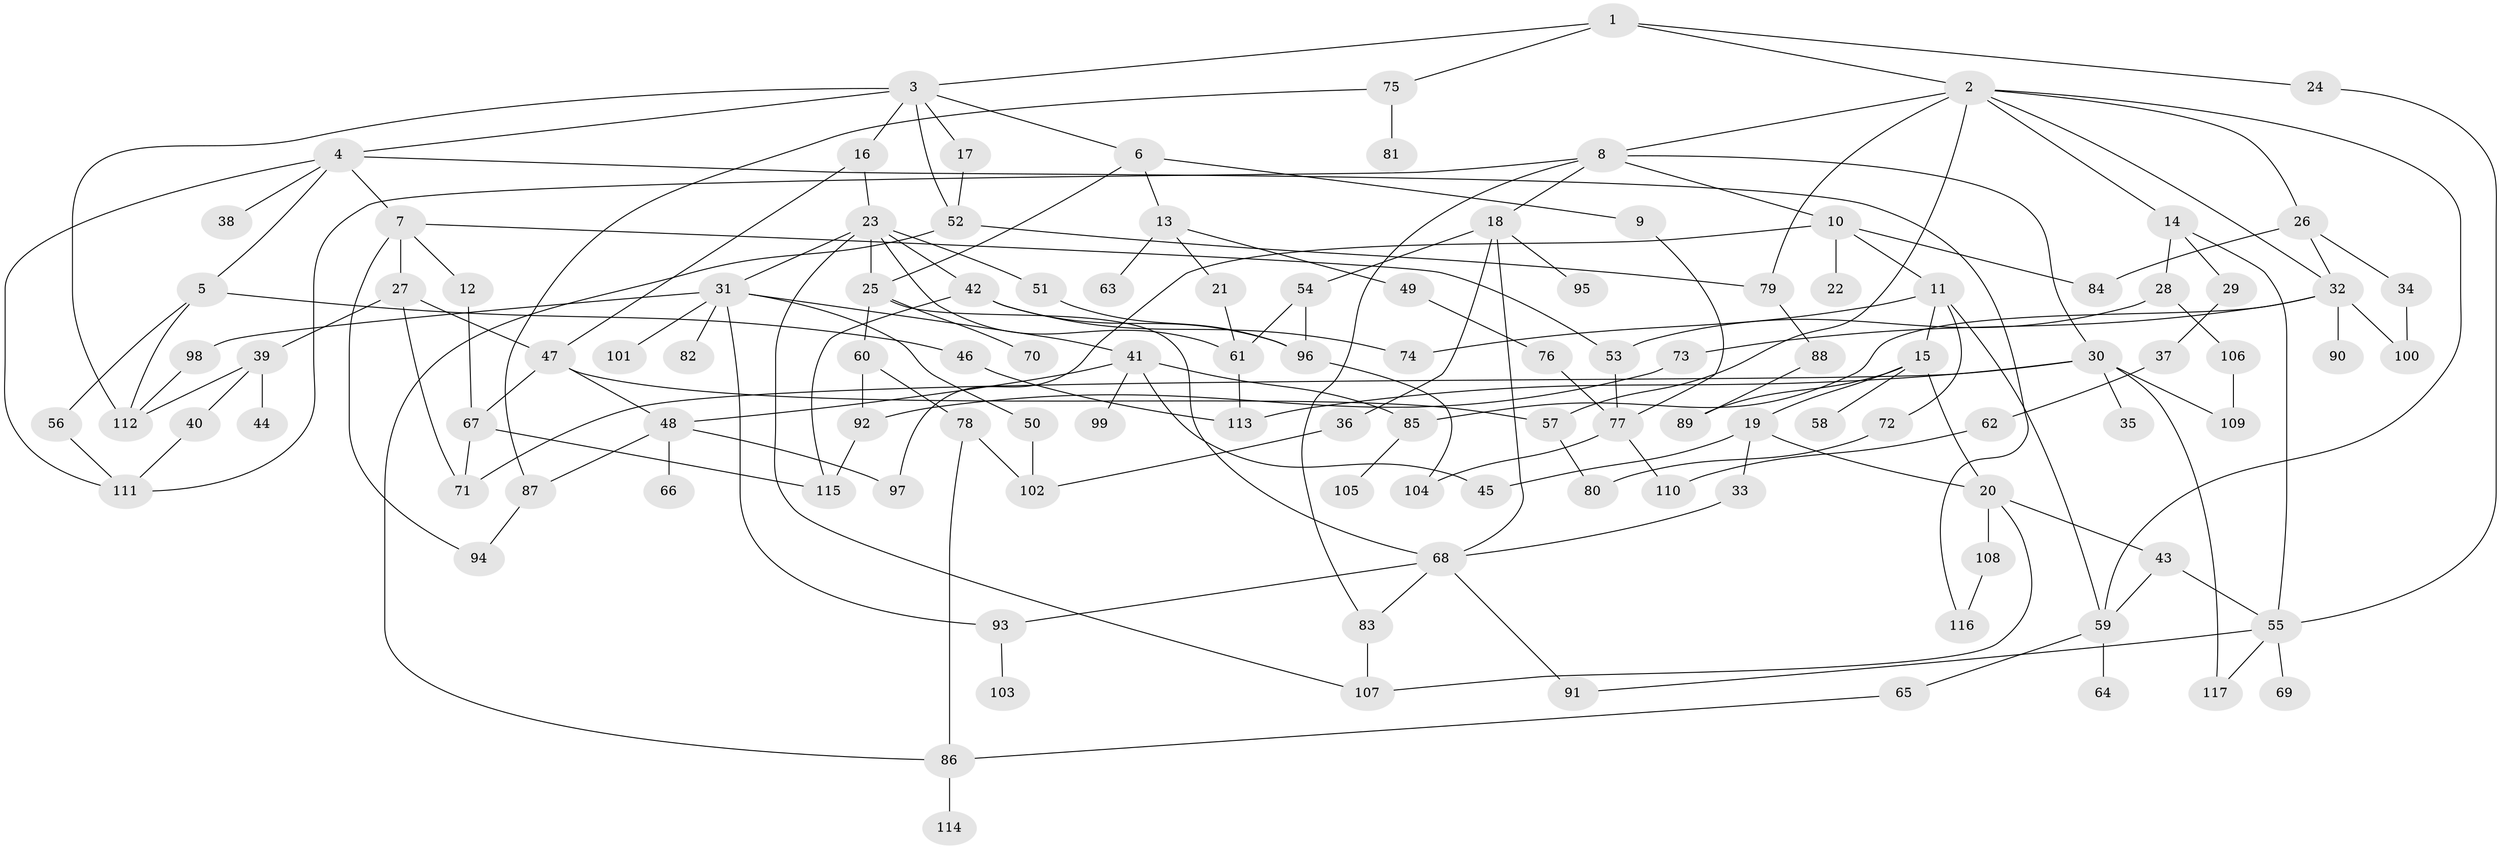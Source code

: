 // coarse degree distribution, {5: 0.07692307692307693, 11: 0.01282051282051282, 6: 0.10256410256410256, 4: 0.19230769230769232, 7: 0.02564102564102564, 10: 0.01282051282051282, 8: 0.01282051282051282, 2: 0.2692307692307692, 3: 0.1282051282051282, 1: 0.16666666666666666}
// Generated by graph-tools (version 1.1) at 2025/41/03/06/25 10:41:30]
// undirected, 117 vertices, 175 edges
graph export_dot {
graph [start="1"]
  node [color=gray90,style=filled];
  1;
  2;
  3;
  4;
  5;
  6;
  7;
  8;
  9;
  10;
  11;
  12;
  13;
  14;
  15;
  16;
  17;
  18;
  19;
  20;
  21;
  22;
  23;
  24;
  25;
  26;
  27;
  28;
  29;
  30;
  31;
  32;
  33;
  34;
  35;
  36;
  37;
  38;
  39;
  40;
  41;
  42;
  43;
  44;
  45;
  46;
  47;
  48;
  49;
  50;
  51;
  52;
  53;
  54;
  55;
  56;
  57;
  58;
  59;
  60;
  61;
  62;
  63;
  64;
  65;
  66;
  67;
  68;
  69;
  70;
  71;
  72;
  73;
  74;
  75;
  76;
  77;
  78;
  79;
  80;
  81;
  82;
  83;
  84;
  85;
  86;
  87;
  88;
  89;
  90;
  91;
  92;
  93;
  94;
  95;
  96;
  97;
  98;
  99;
  100;
  101;
  102;
  103;
  104;
  105;
  106;
  107;
  108;
  109;
  110;
  111;
  112;
  113;
  114;
  115;
  116;
  117;
  1 -- 2;
  1 -- 3;
  1 -- 24;
  1 -- 75;
  2 -- 8;
  2 -- 14;
  2 -- 26;
  2 -- 32;
  2 -- 57;
  2 -- 59;
  2 -- 79;
  3 -- 4;
  3 -- 6;
  3 -- 16;
  3 -- 17;
  3 -- 112;
  3 -- 52;
  4 -- 5;
  4 -- 7;
  4 -- 38;
  4 -- 111;
  4 -- 116;
  5 -- 46;
  5 -- 56;
  5 -- 112;
  6 -- 9;
  6 -- 13;
  6 -- 25;
  7 -- 12;
  7 -- 27;
  7 -- 53;
  7 -- 94;
  8 -- 10;
  8 -- 18;
  8 -- 30;
  8 -- 83;
  8 -- 111;
  9 -- 77;
  10 -- 11;
  10 -- 22;
  10 -- 97;
  10 -- 84;
  11 -- 15;
  11 -- 72;
  11 -- 59;
  11 -- 74;
  12 -- 67;
  13 -- 21;
  13 -- 49;
  13 -- 63;
  14 -- 28;
  14 -- 29;
  14 -- 55;
  15 -- 19;
  15 -- 58;
  15 -- 89;
  15 -- 20;
  16 -- 23;
  16 -- 47;
  17 -- 52;
  18 -- 36;
  18 -- 54;
  18 -- 95;
  18 -- 68;
  19 -- 20;
  19 -- 33;
  19 -- 45;
  20 -- 43;
  20 -- 108;
  20 -- 107;
  21 -- 61;
  23 -- 31;
  23 -- 42;
  23 -- 51;
  23 -- 25;
  23 -- 61;
  23 -- 107;
  24 -- 55;
  25 -- 60;
  25 -- 70;
  25 -- 68;
  26 -- 34;
  26 -- 84;
  26 -- 32;
  27 -- 39;
  27 -- 47;
  27 -- 71;
  28 -- 106;
  28 -- 53;
  29 -- 37;
  30 -- 35;
  30 -- 109;
  30 -- 113;
  30 -- 117;
  30 -- 71;
  31 -- 41;
  31 -- 50;
  31 -- 82;
  31 -- 93;
  31 -- 98;
  31 -- 101;
  32 -- 73;
  32 -- 90;
  32 -- 100;
  32 -- 85;
  33 -- 68;
  34 -- 100;
  36 -- 102;
  37 -- 62;
  39 -- 40;
  39 -- 44;
  39 -- 112;
  40 -- 111;
  41 -- 48;
  41 -- 85;
  41 -- 99;
  41 -- 45;
  42 -- 74;
  42 -- 96;
  42 -- 115;
  43 -- 55;
  43 -- 59;
  46 -- 113;
  47 -- 57;
  47 -- 48;
  47 -- 67;
  48 -- 66;
  48 -- 87;
  48 -- 97;
  49 -- 76;
  50 -- 102;
  51 -- 96;
  52 -- 86;
  52 -- 79;
  53 -- 77;
  54 -- 61;
  54 -- 96;
  55 -- 69;
  55 -- 91;
  55 -- 117;
  56 -- 111;
  57 -- 80;
  59 -- 64;
  59 -- 65;
  60 -- 78;
  60 -- 92;
  61 -- 113;
  62 -- 110;
  65 -- 86;
  67 -- 71;
  67 -- 115;
  68 -- 83;
  68 -- 91;
  68 -- 93;
  72 -- 80;
  73 -- 92;
  75 -- 81;
  75 -- 87;
  76 -- 77;
  77 -- 110;
  77 -- 104;
  78 -- 102;
  78 -- 86;
  79 -- 88;
  83 -- 107;
  85 -- 105;
  86 -- 114;
  87 -- 94;
  88 -- 89;
  92 -- 115;
  93 -- 103;
  96 -- 104;
  98 -- 112;
  106 -- 109;
  108 -- 116;
}
